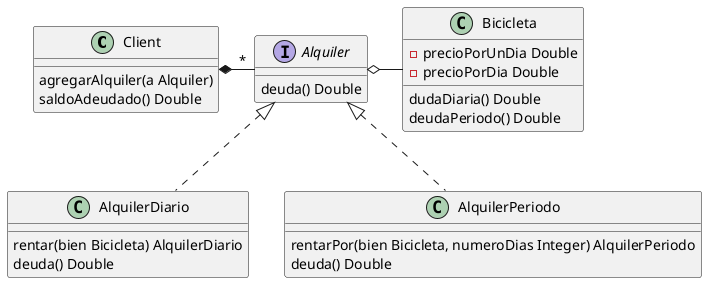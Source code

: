 @startuml

class Client {
        agregarAlquiler(a Alquiler)
        saldoAdeudado() Double
}

interface Alquiler {
        deuda() Double
}

class AlquilerDiario {
        rentar(bien Bicicleta) AlquilerDiario
        deuda() Double
}

class AlquilerPeriodo {
        rentarPor(bien Bicicleta, numeroDias Integer) AlquilerPeriodo
        deuda() Double
}

class Bicicleta {
        - precioPorUnDia Double
        - precioPorDia Double

        dudaDiaria() Double
        deudaPeriodo() Double
}


Client *- "*" Alquiler

Alquiler o- Bicicleta

Alquiler <|.. AlquilerDiario
Alquiler <|.. AlquilerPeriodo

@enduml 
